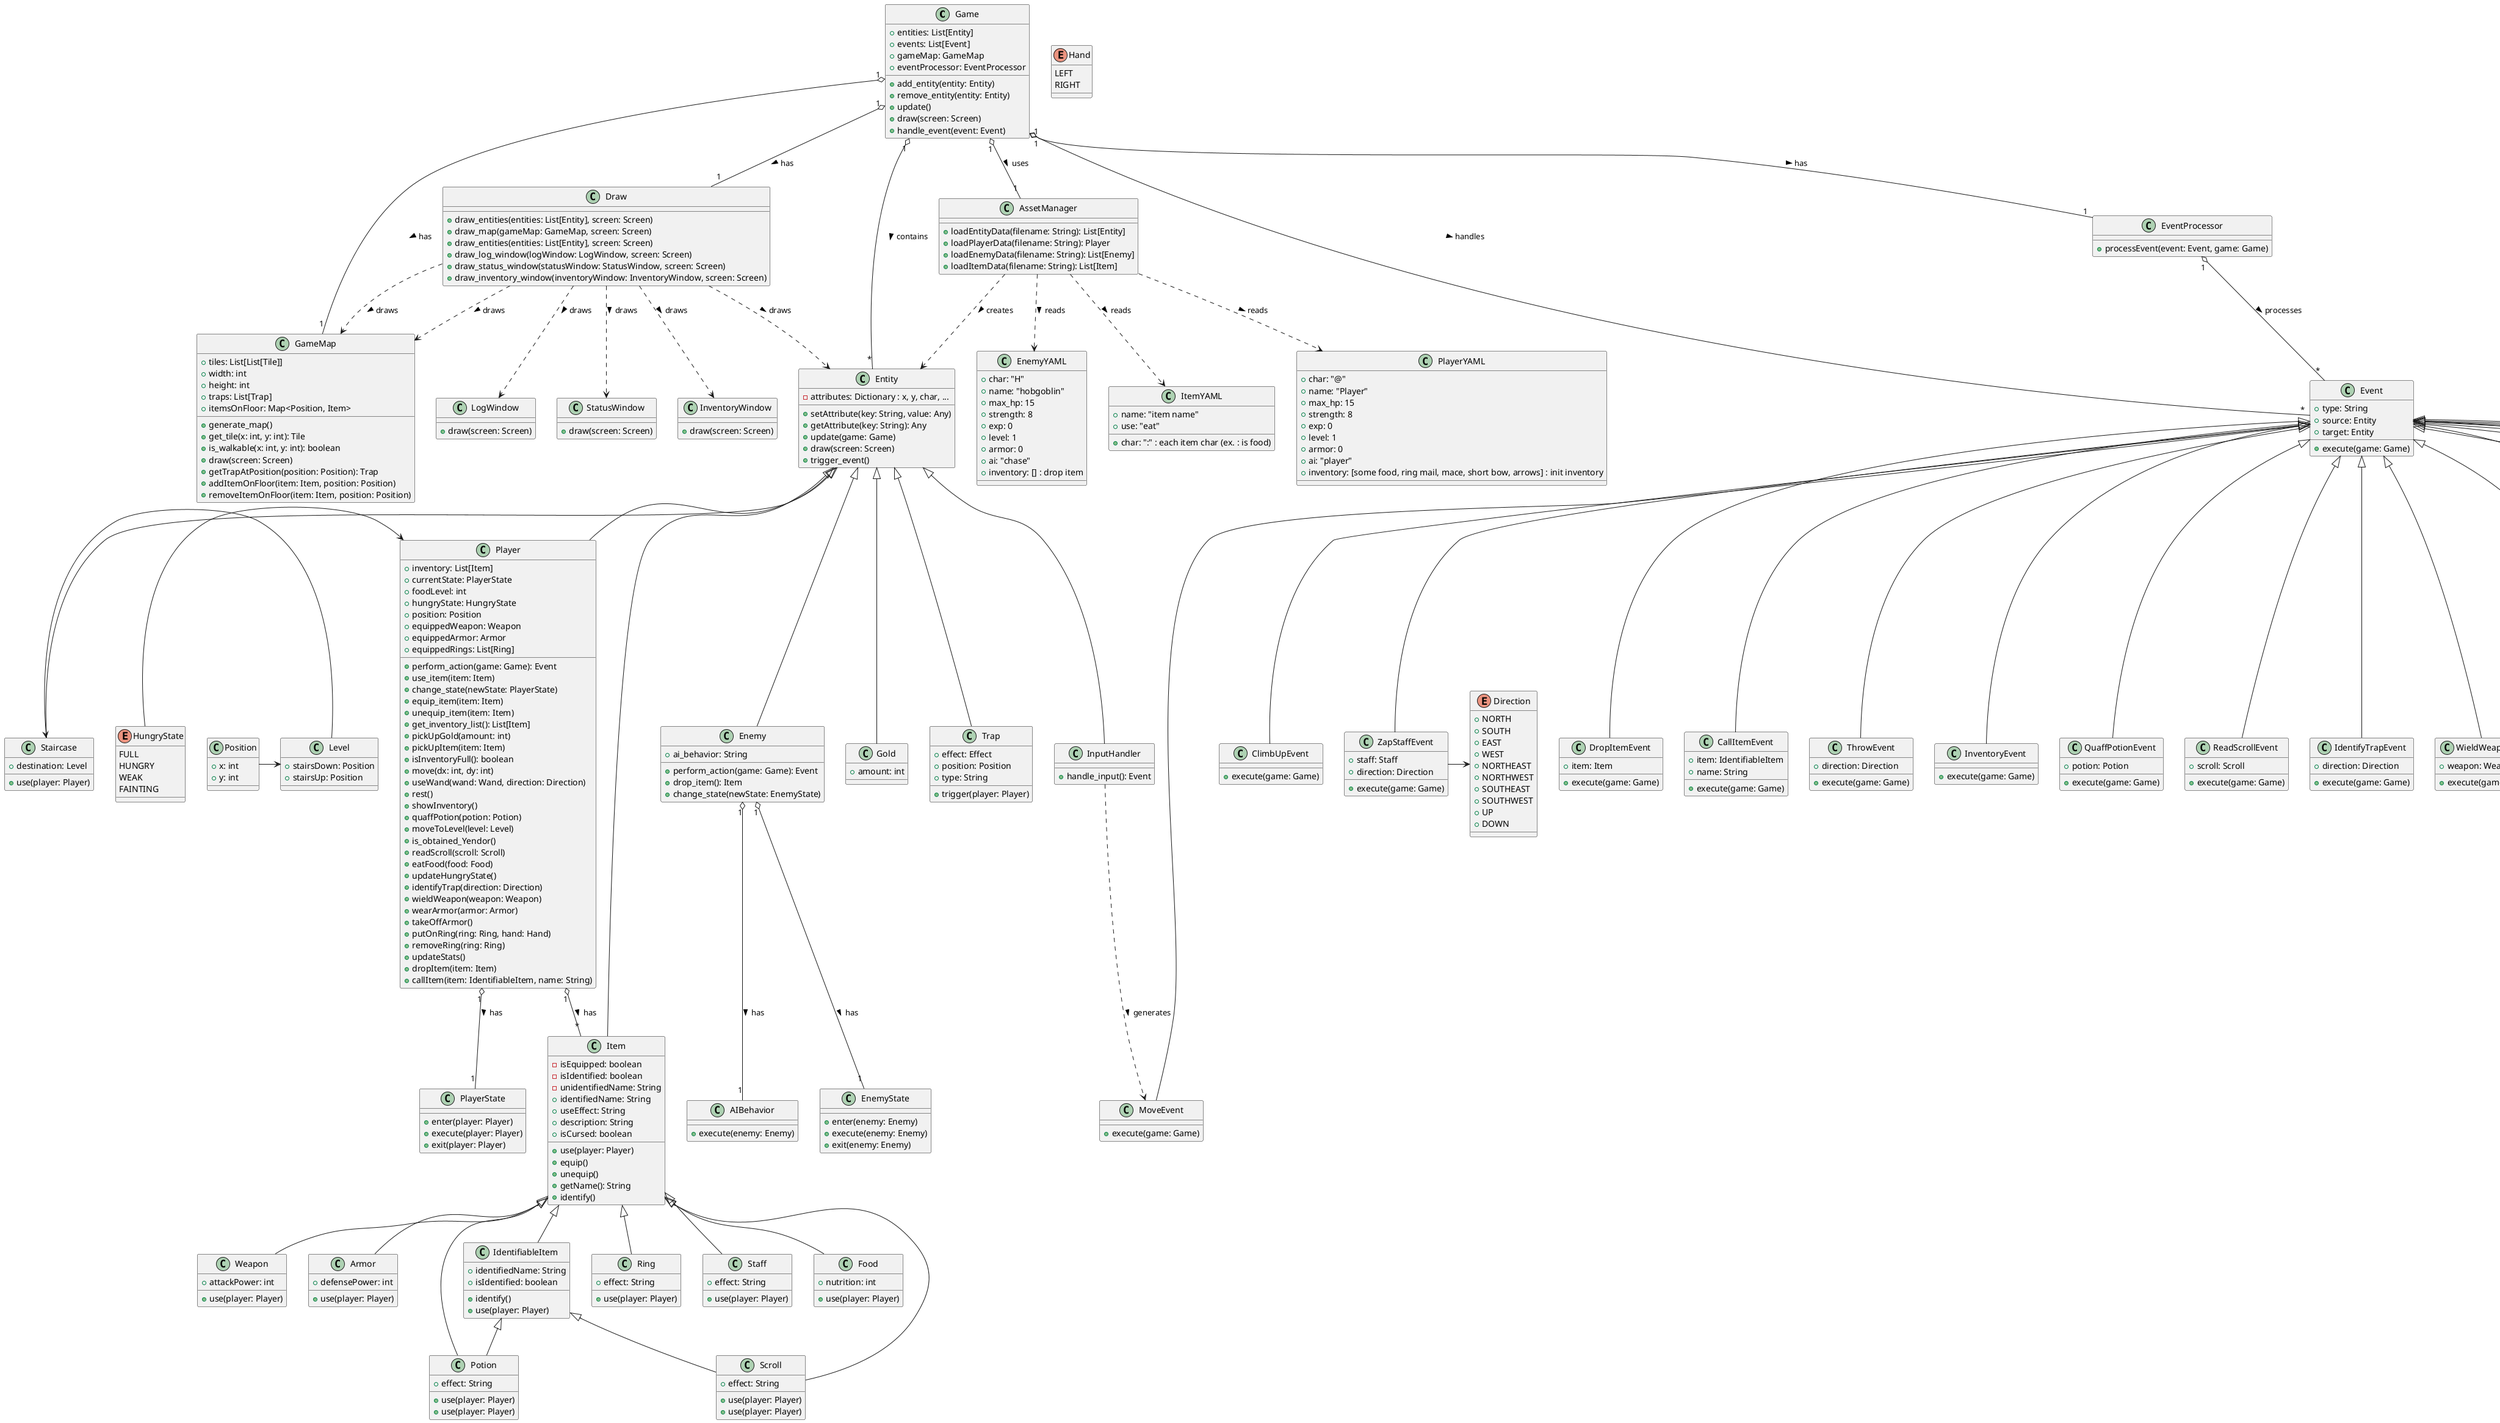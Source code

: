 @startuml Game

class Game {
    +entities: List[Entity]
    +events: List[Event]
    +gameMap: GameMap
    +add_entity(entity: Entity)
    +remove_entity(entity: Entity)
    +update()
    +draw(screen: Screen)
    +handle_event(event: Event)
    +eventProcessor: EventProcessor
}

class GameMap {
    +tiles: List[List[Tile]]
    +width: int
    +height: int
    +generate_map()
    +get_tile(x: int, y: int): Tile
    +is_walkable(x: int, y: int): boolean
    +draw(screen: Screen)
    +traps: List[Trap]
    +getTrapAtPosition(position: Position): Trap
    +itemsOnFloor: Map<Position, Item>
    +addItemOnFloor(item: Item, position: Position)
    +removeItemOnFloor(item: Item, position: Position)
}

class LogWindow {
    +draw(screen: Screen)
}

class StatusWindow {
    +draw(screen: Screen)
}

class InventoryWindow {
    +draw(screen: Screen)
}

class Draw {
    +draw_entities(entities: List[Entity], screen: Screen)
    +draw_map(gameMap: GameMap, screen: Screen)
    +draw_entities(entities: List[Entity], screen: Screen)
    +draw_log_window(logWindow: LogWindow, screen: Screen)
    +draw_status_window(statusWindow: StatusWindow, screen: Screen)
    +draw_inventory_window(inventoryWindow: InventoryWindow, screen: Screen)
}
Draw ..> GameMap : draws >
Draw ..> LogWindow : draws >
Draw ..> StatusWindow : draws >
Draw ..> InventoryWindow : draws >

class AssetManager {
    +loadEntityData(filename: String): List[Entity]
    +loadPlayerData(filename: String): Player
    +loadEnemyData(filename: String): List[Enemy]
    +loadItemData(filename: String): List[Item]
}

class PlayerYAML {
    +char: "@"
    +name: "Player"
    +max_hp: 15
    +strength: 8
    +exp: 0
    +level: 1
    +armor: 0
    +ai: "player"
    +inventory: [some food, ring mail, mace, short bow, arrows] : init inventory
}

class EnemyYAML {
    +char: "H"
    +name: "hobgoblin"
    +max_hp: 15
    +strength: 8
    +exp: 0
    +level: 1
    +armor: 0
    +ai: "chase"
    +inventory: [] : drop item
}

class ItemYAML {
    +char: ":" : each item char (ex. : is food)
    +name: "item name"
    +use: "eat"
}

AssetManager ..> PlayerYAML : reads >
AssetManager ..> EnemyYAML : reads >
AssetManager ..> ItemYAML : reads >

class Entity {
    - attributes: Dictionary : x, y, char, ...
    + setAttribute(key: String, value: Any)
    + getAttribute(key: String): Any
    +update(game: Game)
    +draw(screen: Screen)
    +trigger_event()
}

class Player extends Entity {
    + perform_action(game: Game): Event
    + inventory: List[Item]
    + use_item(item: Item)
    + currentState: PlayerState
    + change_state(newState: PlayerState)
    + equip_item(item: Item)
    + unequip_item(item: Item)
    + get_inventory_list(): List[Item]
    + pickUpGold(amount: int)
    + pickUpItem(item: Item)
    + isInventoryFull(): boolean
    + move(dx: int, dy: int)
    + useWand(wand: Wand, direction: Direction)
    + rest()
    + showInventory()
    + quaffPotion(potion: Potion)
    + moveToLevel(level: Level)
    + is_obtained_Yendor()
    + readScroll(scroll: Scroll)
    + foodLevel: int
    + hungryState: HungryState
    + eatFood(food: Food)
    + updateHungryState()
    + position: Position
    + identifyTrap(direction: Direction)
    + equippedWeapon: Weapon
    + wieldWeapon(weapon: Weapon)
    + equippedArmor: Armor
    + equippedRings: List[Ring]
    + wearArmor(armor: Armor)
    + takeOffArmor()
    + putOnRing(ring: Ring, hand: Hand)
    + removeRing(ring: Ring)
    + updateStats()
    + dropItem(item: Item)
    + callItem(item: IdentifiableItem, name: String)
}

class Enemy extends Entity {
    +perform_action(game: Game): Event
    +ai_behavior: String
    +drop_item(): Item
    + change_state(newState: EnemyState)
}

class PlayerState {
    + enter(player: Player)
    + execute(player: Player)
    + exit(player: Player)
}

class EnemyState {
    + enter(enemy: Enemy)
    + execute(enemy: Enemy)
    + exit(enemy: Enemy)
}

class AIBehavior {
    + execute(enemy: Enemy)
}

class Item extends Entity {
    - isEquipped: boolean
    - isIdentified: boolean
    - unidentifiedName: String
    + identifiedName: String
    + useEffect: String
    + description: String
    + isCursed: boolean
    + use(player: Player)
    + equip()
    + unequip()
    + getName(): String
    + identify()
}

class Gold extends Entity {
    +amount: int
}

class Weapon extends Item {
    +attackPower: int
    +use(player: Player)
}

class Armor extends Item {
    +defensePower: int
    +use(player: Player)
}

class Potion extends Item {
    +effect: String
    +use(player: Player)
}

class Scroll extends Item {
    +effect: String
    +use(player: Player)
}

class Ring extends Item {
    +effect: String
    +use(player: Player)
}

class Staff extends Item {
    +effect: String
    +use(player: Player)
}

class Food extends Item {
    +nutrition: int
    +use(player: Player)
}

enum HungryState {
    FULL
    HUNGRY
    WEAK
    FAINTING
}
HungryState -> Player

enum Hand {
    LEFT
    RIGHT
}


class Event {
    +type: String
    +source: Entity
    +target: Entity
    +execute(game: Game)
}

class EventProcessor {
    +processEvent(event: Event, game: Game)
}
Game "1" o-- "1" EventProcessor : has >
EventProcessor "1" o-- "*" Event : processes >

class DropItemEvent extends Event {
    +item: Item
    +execute(game: Game)
}

class CallItemEvent extends Event {
    +item: IdentifiableItem
    +name: String
    +execute(game: Game)
}

class IdentifiableItem extends Item {
    +identifiedName: String
    +isIdentified: boolean
    +identify()
    +use(player: Player)
}

class Potion extends IdentifiableItem {
    +use(player: Player)
}

class Scroll extends IdentifiableItem {
    +use(player: Player)
}

class ThrowEvent extends Event {
    +direction: Direction
    +execute(game: Game)
}

class ZapStaffEvent extends Event {
    +staff: Staff
    +direction: Direction
    +execute(game: Game)
}

enum Direction {
    +NORTH
    +SOUTH
    +EAST
    +WEST
    +NORTHEAST
    +NORTHWEST
    +SOUTHEAST
    +SOUTHWEST
    +UP
    +DOWN
}
ZapStaffEvent -> Direction

class InventoryEvent extends Event {
    +execute(game: Game)
}

class QuaffPotionEvent extends Event {
    +potion: Potion
    +execute(game: Game)
}

class ReadScrollEvent extends Event {
    +scroll: Scroll
    +execute(game: Game)
}

class IdentifyTrapEvent extends Event {
    +direction: Direction
    +execute(game: Game)
}

class WieldWeaponEvent extends Event {
    +weapon: Weapon
    +execute(game: Game)
}

class WearArmorEvent extends Event {
    +armor: Armor
    +execute(game: Game)
}

class TakeOffArmorEvent extends Event {
    +execute(game: Game)
}

class PutOnRingEvent extends Event {
    +ring: Ring
    +hand: Hand
    +execute(game: Game)
}

class RemoveRingEvent extends Event {
    +ring: Ring
    +execute(game: Game)
}

class MoveEvent extends Event{
    +execute(game: Game)
}

class CombatEvent extends Event{
    +execute(game: Game)
}

class ItemCollectionEvent extends Event{
    +execute(game: Game)
}

class TrapEvent extends Event {
    +execute(game: Game)
}

class StaircaseEvent extends Event {
    +execute(game: Game)
}

class RestEvent extends Event {
    +execute(game: Game)
}

class ClimbDownEvent extends Event {
    +execute(game: Game)
}

class ClimbUpEvent extends Event {
    +execute(game: Game)
}

class Position {
    +x: int
    +y: int
}
Position -> Level
class Level {
    +stairsDown: Position
    +stairsUp: Position
}

class Trap extends Entity {
    +effect: Effect
    +position: Position
    +type: String
    +trigger(player: Player)
}

class Staircase extends Entity {
    +destination: Level
    +use(player: Player)
}
Level -> Staircase

class InputHandler extends Entity {
    +handle_input(): Event
}

Game "1" o-- "1" AssetManager : uses >
AssetManager ..> Entity : creates >
Game "1" o-- "1" GameMap : has >
Game "1" o-- "1" Draw : has >
InputHandler ..> MoveEvent : generates >
Game "1" o-- "*" Entity : contains >
Game "1" o-- "*" Event : handles >
Draw ..> Entity : draws >
Draw ..> GameMap : draws >

Player "1" o-- "1" PlayerState : has >
Player "1" o-- "*" Item : has >
Enemy "1" o-- "1" EnemyState : has >
Enemy "1" o-- "1" AIBehavior : has >

@enduml
